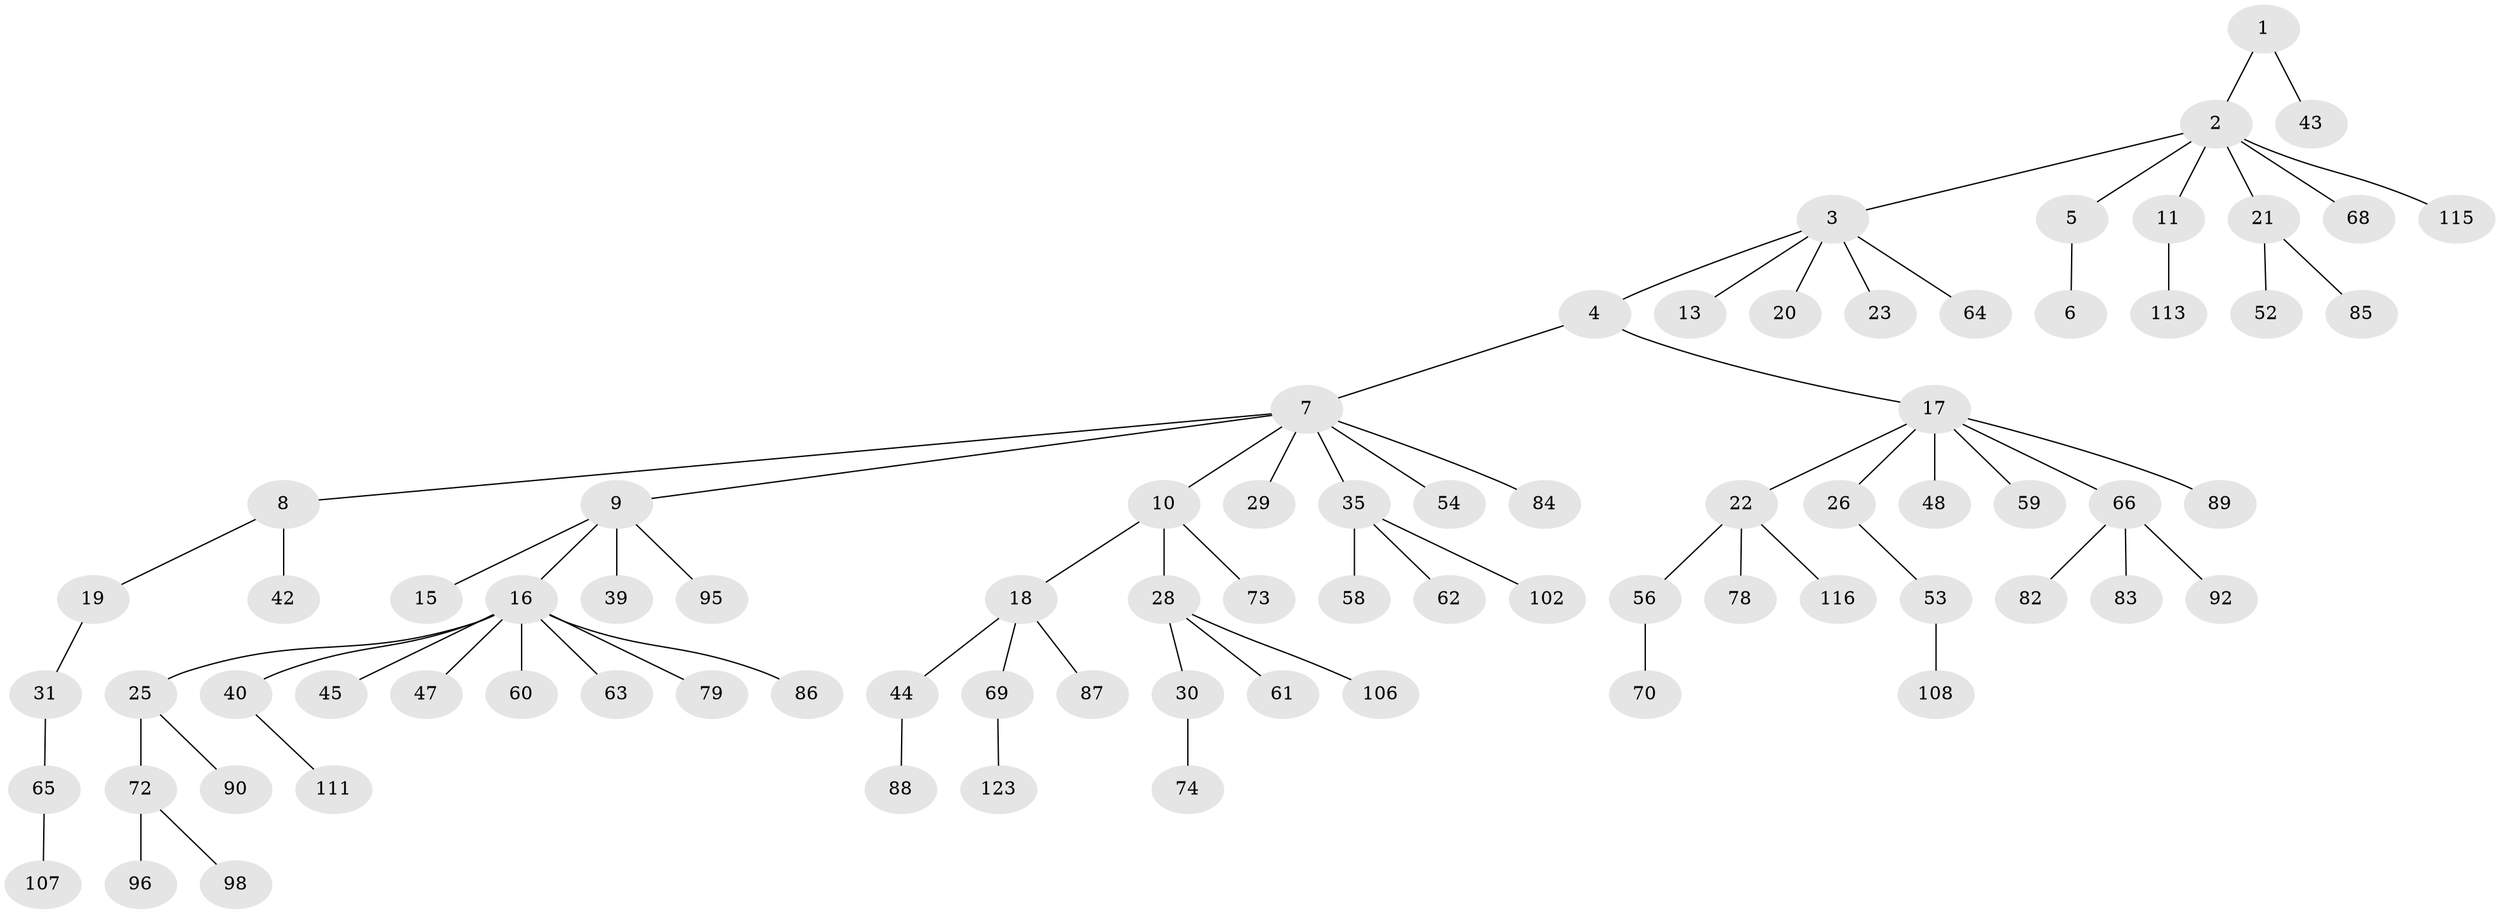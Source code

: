 // original degree distribution, {2: 0.25203252032520324, 7: 0.016260162601626018, 5: 0.04878048780487805, 3: 0.13821138211382114, 1: 0.4959349593495935, 6: 0.008130081300813009, 4: 0.04065040650406504}
// Generated by graph-tools (version 1.1) at 2025/42/03/06/25 10:42:03]
// undirected, 79 vertices, 78 edges
graph export_dot {
graph [start="1"]
  node [color=gray90,style=filled];
  1 [super="+32"];
  2 [super="+100"];
  3 [super="+12"];
  4;
  5 [super="+50"];
  6;
  7 [super="+33"];
  8;
  9 [super="+14"];
  10 [super="+71"];
  11 [super="+57"];
  13 [super="+51"];
  15;
  16 [super="+37"];
  17 [super="+38"];
  18 [super="+27"];
  19 [super="+34"];
  20 [super="+36"];
  21 [super="+24"];
  22 [super="+41"];
  23;
  25;
  26;
  28 [super="+46"];
  29 [super="+120"];
  30 [super="+122"];
  31 [super="+109"];
  35 [super="+80"];
  39 [super="+121"];
  40 [super="+49"];
  42 [super="+94"];
  43;
  44 [super="+97"];
  45 [super="+67"];
  47 [super="+101"];
  48;
  52;
  53 [super="+55"];
  54;
  56;
  58;
  59 [super="+112"];
  60 [super="+76"];
  61 [super="+117"];
  62;
  63 [super="+77"];
  64 [super="+114"];
  65 [super="+118"];
  66 [super="+81"];
  68;
  69 [super="+119"];
  70;
  72 [super="+75"];
  73 [super="+104"];
  74;
  78 [super="+93"];
  79 [super="+91"];
  82 [super="+99"];
  83;
  84 [super="+103"];
  85;
  86;
  87;
  88 [super="+105"];
  89;
  90;
  92;
  95 [super="+110"];
  96;
  98;
  102;
  106;
  107;
  108;
  111;
  113;
  115;
  116;
  123;
  1 -- 2;
  1 -- 43;
  2 -- 3;
  2 -- 5;
  2 -- 11;
  2 -- 21;
  2 -- 68;
  2 -- 115;
  3 -- 4;
  3 -- 23;
  3 -- 64;
  3 -- 20;
  3 -- 13;
  4 -- 7;
  4 -- 17;
  5 -- 6;
  7 -- 8;
  7 -- 9;
  7 -- 10;
  7 -- 29;
  7 -- 35;
  7 -- 84;
  7 -- 54;
  8 -- 19;
  8 -- 42;
  9 -- 15;
  9 -- 39;
  9 -- 95;
  9 -- 16;
  10 -- 18;
  10 -- 28;
  10 -- 73;
  11 -- 113;
  16 -- 25;
  16 -- 45;
  16 -- 47;
  16 -- 63;
  16 -- 79;
  16 -- 40;
  16 -- 60;
  16 -- 86;
  17 -- 22;
  17 -- 26;
  17 -- 59;
  17 -- 48;
  17 -- 66;
  17 -- 89;
  18 -- 44;
  18 -- 69;
  18 -- 87;
  19 -- 31;
  21 -- 85;
  21 -- 52;
  22 -- 78;
  22 -- 56;
  22 -- 116;
  25 -- 72;
  25 -- 90;
  26 -- 53;
  28 -- 30;
  28 -- 61;
  28 -- 106;
  30 -- 74;
  31 -- 65;
  35 -- 58;
  35 -- 62;
  35 -- 102;
  40 -- 111;
  44 -- 88;
  53 -- 108;
  56 -- 70;
  65 -- 107;
  66 -- 82;
  66 -- 83;
  66 -- 92;
  69 -- 123;
  72 -- 96;
  72 -- 98;
}
